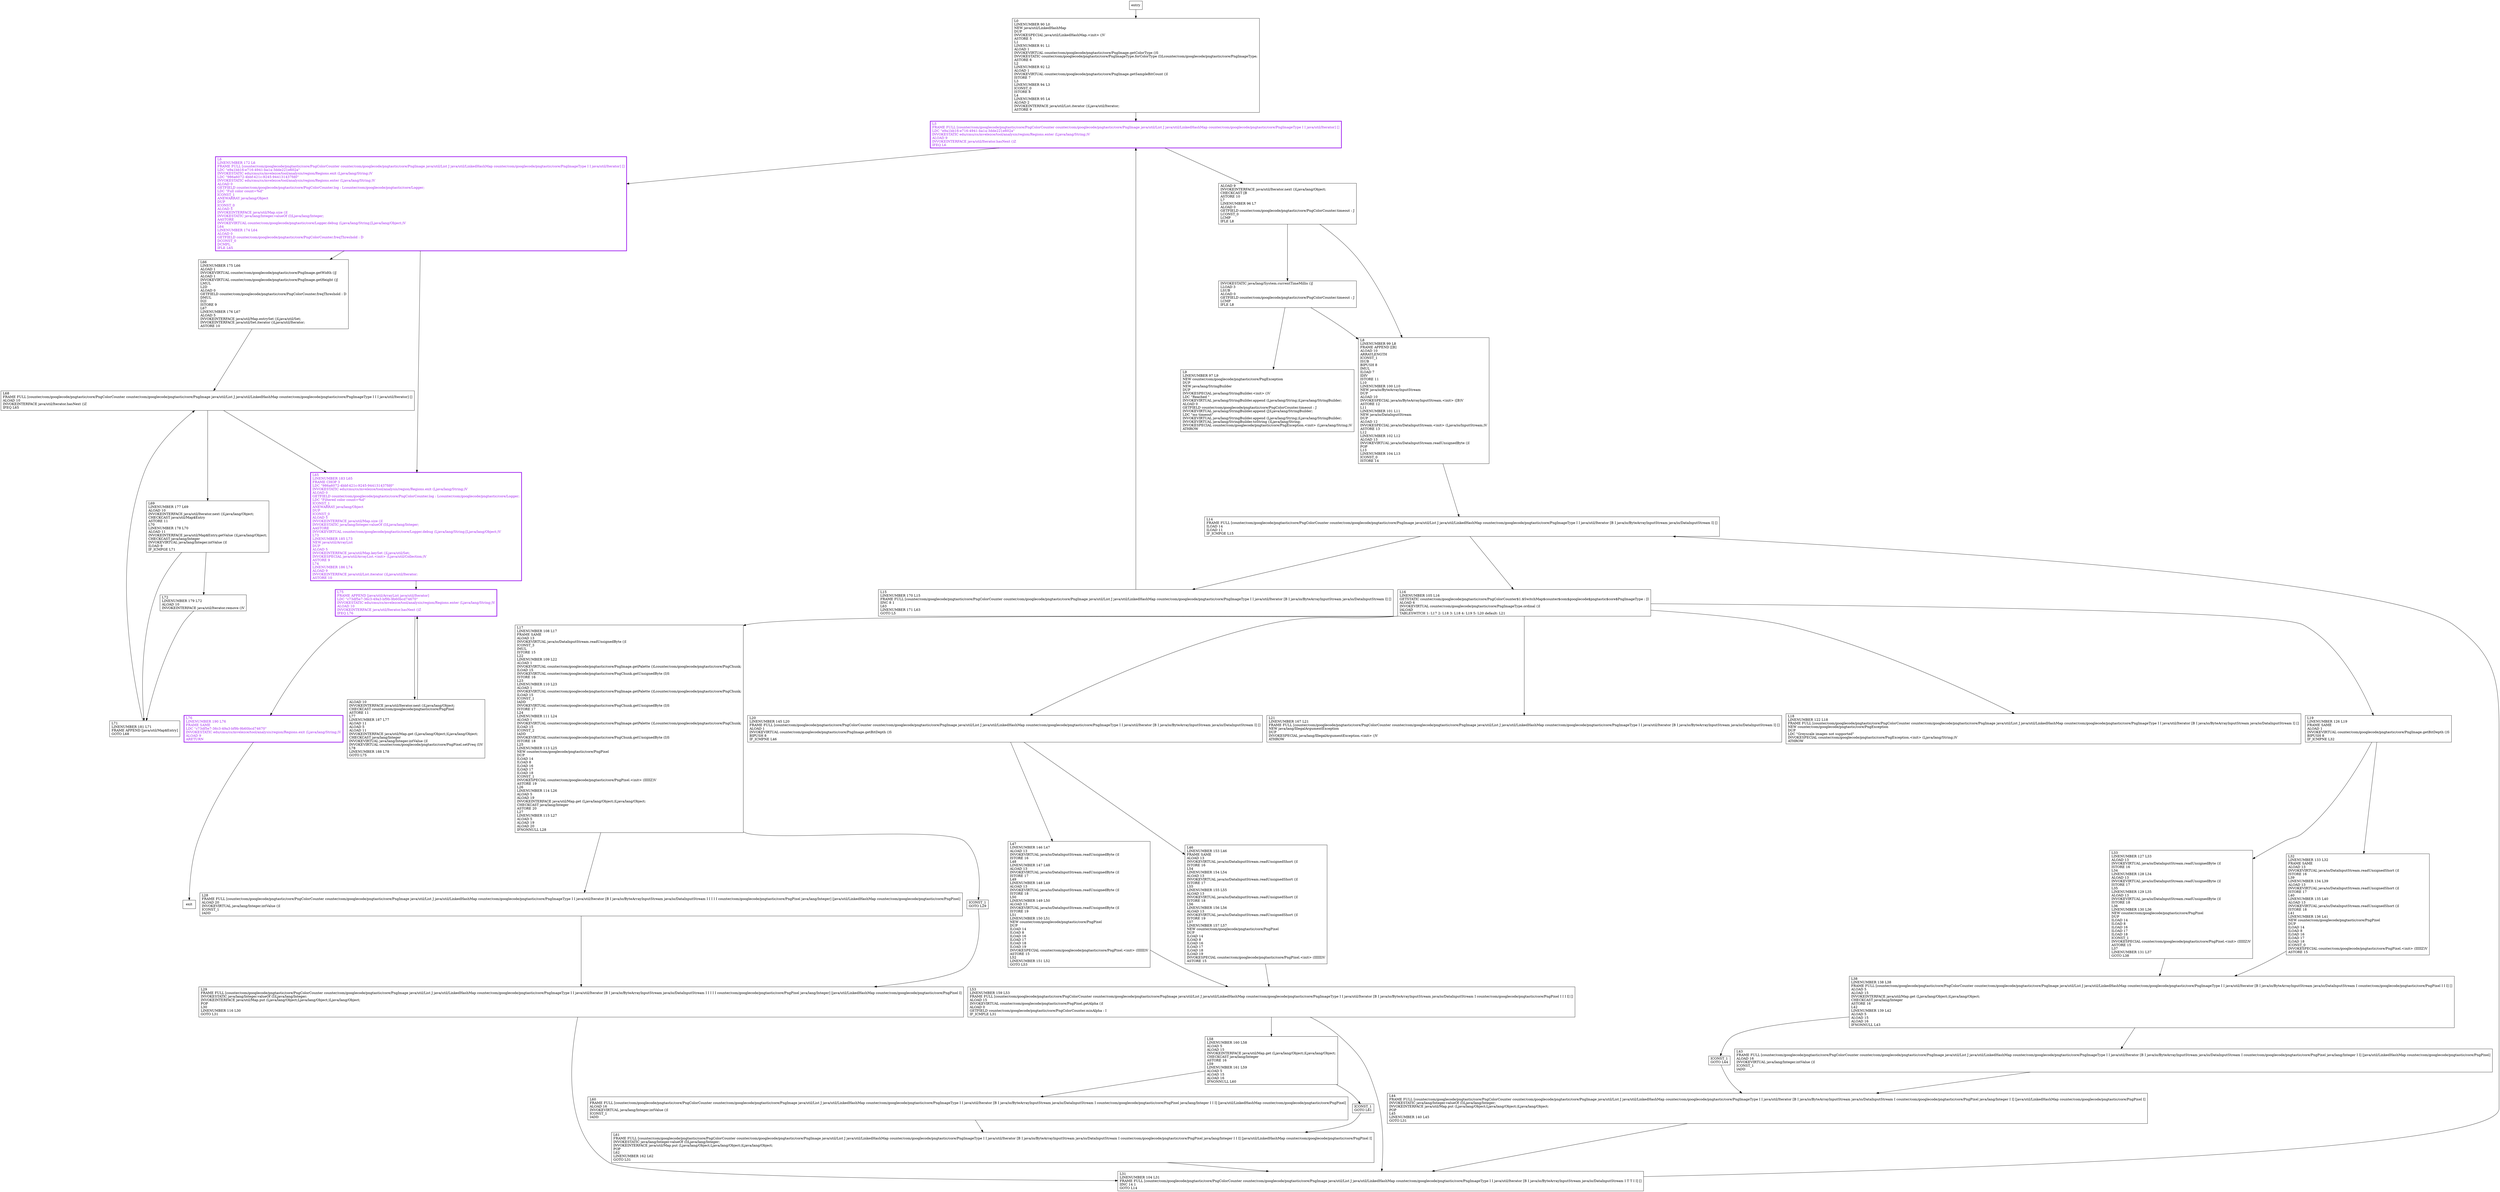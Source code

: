 digraph getColors {
node [shape=record];
1795960102 [label="L6\lLINENUMBER 172 L6\lFRAME FULL [counter/com/googlecode/pngtastic/core/PngColorCounter counter/com/googlecode/pngtastic/core/PngImage java/util/List J java/util/LinkedHashMap counter/com/googlecode/pngtastic/core/PngImageType I I java/util/Iterator] []\lLDC \"e9a1bb16-e716-4941-ba1a-3dde221e602a\"\lINVOKESTATIC edu/cmu/cs/mvelezce/tool/analysis/region/Regions.exit (Ljava/lang/String;)V\lLDC \"986a6072-4bbf-421c-9245-944131437fd0\"\lINVOKESTATIC edu/cmu/cs/mvelezce/tool/analysis/region/Regions.enter (Ljava/lang/String;)V\lALOAD 0\lGETFIELD counter/com/googlecode/pngtastic/core/PngColorCounter.log : Lcounter/com/googlecode/pngtastic/core/Logger;\lLDC \"Full color count=%d\"\lICONST_1\lANEWARRAY java/lang/Object\lDUP\lICONST_0\lALOAD 5\lINVOKEINTERFACE java/util/Map.size ()I\lINVOKESTATIC java/lang/Integer.valueOf (I)Ljava/lang/Integer;\lAASTORE\lINVOKEVIRTUAL counter/com/googlecode/pngtastic/core/Logger.debug (Ljava/lang/String;[Ljava/lang/Object;)V\lL64\lLINENUMBER 174 L64\lALOAD 0\lGETFIELD counter/com/googlecode/pngtastic/core/PngColorCounter.freqThreshold : D\lDCONST_0\lDCMPL\lIFLE L65\l"];
1669712678 [label="L21\lLINENUMBER 167 L21\lFRAME FULL [counter/com/googlecode/pngtastic/core/PngColorCounter counter/com/googlecode/pngtastic/core/PngImage java/util/List J java/util/LinkedHashMap counter/com/googlecode/pngtastic/core/PngImageType I I java/util/Iterator [B I java/io/ByteArrayInputStream java/io/DataInputStream I] []\lNEW java/lang/IllegalArgumentException\lDUP\lINVOKESPECIAL java/lang/IllegalArgumentException.\<init\> ()V\lATHROW\l"];
366590980 [label="ICONST_1\lGOTO L29\l"];
513700442 [label="L28\lFRAME FULL [counter/com/googlecode/pngtastic/core/PngColorCounter counter/com/googlecode/pngtastic/core/PngImage java/util/List J java/util/LinkedHashMap counter/com/googlecode/pngtastic/core/PngImageType I I java/util/Iterator [B I java/io/ByteArrayInputStream java/io/DataInputStream I I I I I counter/com/googlecode/pngtastic/core/PngPixel java/lang/Integer] [java/util/LinkedHashMap counter/com/googlecode/pngtastic/core/PngPixel]\lALOAD 20\lINVOKEVIRTUAL java/lang/Integer.intValue ()I\lICONST_1\lIADD\l"];
103536485 [label="L46\lLINENUMBER 153 L46\lFRAME SAME\lALOAD 13\lINVOKEVIRTUAL java/io/DataInputStream.readUnsignedShort ()I\lISTORE 16\lL54\lLINENUMBER 154 L54\lALOAD 13\lINVOKEVIRTUAL java/io/DataInputStream.readUnsignedShort ()I\lISTORE 17\lL55\lLINENUMBER 155 L55\lALOAD 13\lINVOKEVIRTUAL java/io/DataInputStream.readUnsignedShort ()I\lISTORE 18\lL56\lLINENUMBER 156 L56\lALOAD 13\lINVOKEVIRTUAL java/io/DataInputStream.readUnsignedShort ()I\lISTORE 19\lL57\lLINENUMBER 157 L57\lNEW counter/com/googlecode/pngtastic/core/PngPixel\lDUP\lILOAD 14\lILOAD 8\lILOAD 16\lILOAD 17\lILOAD 18\lILOAD 19\lINVOKESPECIAL counter/com/googlecode/pngtastic/core/PngPixel.\<init\> (IIIIII)V\lASTORE 15\l"];
93314457 [label="ICONST_1\lGOTO L61\l"];
1195067075 [label="L29\lFRAME FULL [counter/com/googlecode/pngtastic/core/PngColorCounter counter/com/googlecode/pngtastic/core/PngImage java/util/List J java/util/LinkedHashMap counter/com/googlecode/pngtastic/core/PngImageType I I java/util/Iterator [B I java/io/ByteArrayInputStream java/io/DataInputStream I I I I I counter/com/googlecode/pngtastic/core/PngPixel java/lang/Integer] [java/util/LinkedHashMap counter/com/googlecode/pngtastic/core/PngPixel I]\lINVOKESTATIC java/lang/Integer.valueOf (I)Ljava/lang/Integer;\lINVOKEINTERFACE java/util/Map.put (Ljava/lang/Object;Ljava/lang/Object;)Ljava/lang/Object;\lPOP\lL30\lLINENUMBER 116 L30\lGOTO L31\l"];
1783047508 [label="L68\lFRAME FULL [counter/com/googlecode/pngtastic/core/PngColorCounter counter/com/googlecode/pngtastic/core/PngImage java/util/List J java/util/LinkedHashMap counter/com/googlecode/pngtastic/core/PngImageType I I I java/util/Iterator] []\lALOAD 10\lINVOKEINTERFACE java/util/Iterator.hasNext ()Z\lIFEQ L65\l"];
683962652 [label="L18\lLINENUMBER 122 L18\lFRAME FULL [counter/com/googlecode/pngtastic/core/PngColorCounter counter/com/googlecode/pngtastic/core/PngImage java/util/List J java/util/LinkedHashMap counter/com/googlecode/pngtastic/core/PngImageType I I java/util/Iterator [B I java/io/ByteArrayInputStream java/io/DataInputStream I] []\lNEW counter/com/googlecode/pngtastic/core/PngException\lDUP\lLDC \"Greyscale images not supported\"\lINVOKESPECIAL counter/com/googlecode/pngtastic/core/PngException.\<init\> (Ljava/lang/String;)V\lATHROW\l"];
572191680 [label="L44\lFRAME FULL [counter/com/googlecode/pngtastic/core/PngColorCounter counter/com/googlecode/pngtastic/core/PngImage java/util/List J java/util/LinkedHashMap counter/com/googlecode/pngtastic/core/PngImageType I I java/util/Iterator [B I java/io/ByteArrayInputStream java/io/DataInputStream I counter/com/googlecode/pngtastic/core/PngPixel java/lang/Integer I I] [java/util/LinkedHashMap counter/com/googlecode/pngtastic/core/PngPixel I]\lINVOKESTATIC java/lang/Integer.valueOf (I)Ljava/lang/Integer;\lINVOKEINTERFACE java/util/Map.put (Ljava/lang/Object;Ljava/lang/Object;)Ljava/lang/Object;\lPOP\lL45\lLINENUMBER 140 L45\lGOTO L31\l"];
667346055 [label="L15\lLINENUMBER 170 L15\lFRAME FULL [counter/com/googlecode/pngtastic/core/PngColorCounter counter/com/googlecode/pngtastic/core/PngImage java/util/List J java/util/LinkedHashMap counter/com/googlecode/pngtastic/core/PngImageType I I java/util/Iterator [B I java/io/ByteArrayInputStream java/io/DataInputStream I] []\lIINC 8 1\lL63\lLINENUMBER 171 L63\lGOTO L5\l"];
477289012 [label="L0\lLINENUMBER 90 L0\lNEW java/util/LinkedHashMap\lDUP\lINVOKESPECIAL java/util/LinkedHashMap.\<init\> ()V\lASTORE 5\lL1\lLINENUMBER 91 L1\lALOAD 1\lINVOKEVIRTUAL counter/com/googlecode/pngtastic/core/PngImage.getColorType ()S\lINVOKESTATIC counter/com/googlecode/pngtastic/core/PngImageType.forColorType (I)Lcounter/com/googlecode/pngtastic/core/PngImageType;\lASTORE 6\lL2\lLINENUMBER 92 L2\lALOAD 1\lINVOKEVIRTUAL counter/com/googlecode/pngtastic/core/PngImage.getSampleBitCount ()I\lISTORE 7\lL3\lLINENUMBER 94 L3\lICONST_0\lISTORE 8\lL4\lLINENUMBER 95 L4\lALOAD 2\lINVOKEINTERFACE java/util/List.iterator ()Ljava/util/Iterator;\lASTORE 9\l"];
1678854096 [label="L8\lLINENUMBER 99 L8\lFRAME APPEND [[B]\lALOAD 10\lARRAYLENGTH\lICONST_1\lISUB\lBIPUSH 8\lIMUL\lILOAD 7\lIDIV\lISTORE 11\lL10\lLINENUMBER 100 L10\lNEW java/io/ByteArrayInputStream\lDUP\lALOAD 10\lINVOKESPECIAL java/io/ByteArrayInputStream.\<init\> ([B)V\lASTORE 12\lL11\lLINENUMBER 101 L11\lNEW java/io/DataInputStream\lDUP\lALOAD 12\lINVOKESPECIAL java/io/DataInputStream.\<init\> (Ljava/io/InputStream;)V\lASTORE 13\lL12\lLINENUMBER 102 L12\lALOAD 13\lINVOKEVIRTUAL java/io/DataInputStream.readUnsignedByte ()I\lPOP\lL13\lLINENUMBER 104 L13\lICONST_0\lISTORE 14\l"];
1889248251 [label="L71\lLINENUMBER 181 L71\lFRAME APPEND [java/util/Map$Entry]\lGOTO L68\l"];
2146608740 [label="L76\lLINENUMBER 190 L76\lFRAME SAME\lLDC \"c73df5e7-36c3-49a3-bf9b-9b60bcd74670\"\lINVOKESTATIC edu/cmu/cs/mvelezce/tool/analysis/region/Regions.exit (Ljava/lang/String;)V\lALOAD 9\lARETURN\l"];
1849201180 [label="INVOKESTATIC java/lang/System.currentTimeMillis ()J\lLLOAD 3\lLSUB\lALOAD 0\lGETFIELD counter/com/googlecode/pngtastic/core/PngColorCounter.timeout : J\lLCMP\lIFLE L8\l"];
1691875296 [label="L9\lLINENUMBER 97 L9\lNEW counter/com/googlecode/pngtastic/core/PngException\lDUP\lNEW java/lang/StringBuilder\lDUP\lINVOKESPECIAL java/lang/StringBuilder.\<init\> ()V\lLDC \"Reached \"\lINVOKEVIRTUAL java/lang/StringBuilder.append (Ljava/lang/String;)Ljava/lang/StringBuilder;\lALOAD 0\lGETFIELD counter/com/googlecode/pngtastic/core/PngColorCounter.timeout : J\lINVOKEVIRTUAL java/lang/StringBuilder.append (J)Ljava/lang/StringBuilder;\lLDC \"ms timeout\"\lINVOKEVIRTUAL java/lang/StringBuilder.append (Ljava/lang/String;)Ljava/lang/StringBuilder;\lINVOKEVIRTUAL java/lang/StringBuilder.toString ()Ljava/lang/String;\lINVOKESPECIAL counter/com/googlecode/pngtastic/core/PngException.\<init\> (Ljava/lang/String;)V\lATHROW\l"];
1796371666 [label="L61\lFRAME FULL [counter/com/googlecode/pngtastic/core/PngColorCounter counter/com/googlecode/pngtastic/core/PngImage java/util/List J java/util/LinkedHashMap counter/com/googlecode/pngtastic/core/PngImageType I I java/util/Iterator [B I java/io/ByteArrayInputStream java/io/DataInputStream I counter/com/googlecode/pngtastic/core/PngPixel java/lang/Integer I I I] [java/util/LinkedHashMap counter/com/googlecode/pngtastic/core/PngPixel I]\lINVOKESTATIC java/lang/Integer.valueOf (I)Ljava/lang/Integer;\lINVOKEINTERFACE java/util/Map.put (Ljava/lang/Object;Ljava/lang/Object;)Ljava/lang/Object;\lPOP\lL62\lLINENUMBER 162 L62\lGOTO L31\l"];
1007309018 [label="L32\lLINENUMBER 133 L32\lFRAME SAME\lALOAD 13\lINVOKEVIRTUAL java/io/DataInputStream.readUnsignedShort ()I\lISTORE 16\lL39\lLINENUMBER 134 L39\lALOAD 13\lINVOKEVIRTUAL java/io/DataInputStream.readUnsignedShort ()I\lISTORE 17\lL40\lLINENUMBER 135 L40\lALOAD 13\lINVOKEVIRTUAL java/io/DataInputStream.readUnsignedShort ()I\lISTORE 18\lL41\lLINENUMBER 136 L41\lNEW counter/com/googlecode/pngtastic/core/PngPixel\lDUP\lILOAD 14\lILOAD 8\lILOAD 16\lILOAD 17\lILOAD 18\lICONST_0\lINVOKESPECIAL counter/com/googlecode/pngtastic/core/PngPixel.\<init\> (IIIIIZ)V\lASTORE 15\l"];
1935972447 [label="L66\lLINENUMBER 175 L66\lALOAD 1\lINVOKEVIRTUAL counter/com/googlecode/pngtastic/core/PngImage.getWidth ()J\lALOAD 1\lINVOKEVIRTUAL counter/com/googlecode/pngtastic/core/PngImage.getHeight ()J\lLMUL\lL2D\lALOAD 0\lGETFIELD counter/com/googlecode/pngtastic/core/PngColorCounter.freqThreshold : D\lDMUL\lD2I\lISTORE 9\lL67\lLINENUMBER 176 L67\lALOAD 5\lINVOKEINTERFACE java/util/Map.entrySet ()Ljava/util/Set;\lINVOKEINTERFACE java/util/Set.iterator ()Ljava/util/Iterator;\lASTORE 10\l"];
2008966511 [label="L43\lFRAME FULL [counter/com/googlecode/pngtastic/core/PngColorCounter counter/com/googlecode/pngtastic/core/PngImage java/util/List J java/util/LinkedHashMap counter/com/googlecode/pngtastic/core/PngImageType I I java/util/Iterator [B I java/io/ByteArrayInputStream java/io/DataInputStream I counter/com/googlecode/pngtastic/core/PngPixel java/lang/Integer I I] [java/util/LinkedHashMap counter/com/googlecode/pngtastic/core/PngPixel]\lALOAD 16\lINVOKEVIRTUAL java/lang/Integer.intValue ()I\lICONST_1\lIADD\l"];
1366025231 [label="L31\lLINENUMBER 104 L31\lFRAME FULL [counter/com/googlecode/pngtastic/core/PngColorCounter counter/com/googlecode/pngtastic/core/PngImage java/util/List J java/util/LinkedHashMap counter/com/googlecode/pngtastic/core/PngImageType I I java/util/Iterator [B I java/io/ByteArrayInputStream java/io/DataInputStream I T T I I] []\lIINC 14 1\lGOTO L14\l"];
1684792003 [label="L33\lLINENUMBER 127 L33\lALOAD 13\lINVOKEVIRTUAL java/io/DataInputStream.readUnsignedByte ()I\lISTORE 16\lL34\lLINENUMBER 128 L34\lALOAD 13\lINVOKEVIRTUAL java/io/DataInputStream.readUnsignedByte ()I\lISTORE 17\lL35\lLINENUMBER 129 L35\lALOAD 13\lINVOKEVIRTUAL java/io/DataInputStream.readUnsignedByte ()I\lISTORE 18\lL36\lLINENUMBER 130 L36\lNEW counter/com/googlecode/pngtastic/core/PngPixel\lDUP\lILOAD 14\lILOAD 8\lILOAD 16\lILOAD 17\lILOAD 18\lICONST_1\lINVOKESPECIAL counter/com/googlecode/pngtastic/core/PngPixel.\<init\> (IIIIIZ)V\lASTORE 15\lL37\lLINENUMBER 131 L37\lGOTO L38\l"];
2023938592 [label="L53\lLINENUMBER 159 L53\lFRAME FULL [counter/com/googlecode/pngtastic/core/PngColorCounter counter/com/googlecode/pngtastic/core/PngImage java/util/List J java/util/LinkedHashMap counter/com/googlecode/pngtastic/core/PngImageType I I java/util/Iterator [B I java/io/ByteArrayInputStream java/io/DataInputStream I counter/com/googlecode/pngtastic/core/PngPixel I I I I] []\lALOAD 15\lINVOKEVIRTUAL counter/com/googlecode/pngtastic/core/PngPixel.getAlpha ()I\lALOAD 0\lGETFIELD counter/com/googlecode/pngtastic/core/PngColorCounter.minAlpha : I\lIF_ICMPLE L31\l"];
231977479 [label="L58\lLINENUMBER 160 L58\lALOAD 5\lALOAD 15\lINVOKEINTERFACE java/util/Map.get (Ljava/lang/Object;)Ljava/lang/Object;\lCHECKCAST java/lang/Integer\lASTORE 16\lL59\lLINENUMBER 161 L59\lALOAD 5\lALOAD 15\lALOAD 16\lIFNONNULL L60\l"];
1500608548 [label="L19\lLINENUMBER 126 L19\lFRAME SAME\lALOAD 1\lINVOKEVIRTUAL counter/com/googlecode/pngtastic/core/PngImage.getBitDepth ()S\lBIPUSH 8\lIF_ICMPNE L32\l"];
433874882 [label="ICONST_1\lGOTO L44\l"];
1381713434 [label="ALOAD 10\lINVOKEINTERFACE java/util/Iterator.next ()Ljava/lang/Object;\lCHECKCAST counter/com/googlecode/pngtastic/core/PngPixel\lASTORE 11\lL77\lLINENUMBER 187 L77\lALOAD 11\lALOAD 5\lALOAD 11\lINVOKEINTERFACE java/util/Map.get (Ljava/lang/Object;)Ljava/lang/Object;\lCHECKCAST java/lang/Integer\lINVOKEVIRTUAL java/lang/Integer.intValue ()I\lINVOKEVIRTUAL counter/com/googlecode/pngtastic/core/PngPixel.setFreq (I)V\lL78\lLINENUMBER 188 L78\lGOTO L75\l"];
37380050 [label="L47\lLINENUMBER 146 L47\lALOAD 13\lINVOKEVIRTUAL java/io/DataInputStream.readUnsignedByte ()I\lISTORE 16\lL48\lLINENUMBER 147 L48\lALOAD 13\lINVOKEVIRTUAL java/io/DataInputStream.readUnsignedByte ()I\lISTORE 17\lL49\lLINENUMBER 148 L49\lALOAD 13\lINVOKEVIRTUAL java/io/DataInputStream.readUnsignedByte ()I\lISTORE 18\lL50\lLINENUMBER 149 L50\lALOAD 13\lINVOKEVIRTUAL java/io/DataInputStream.readUnsignedByte ()I\lISTORE 19\lL51\lLINENUMBER 150 L51\lNEW counter/com/googlecode/pngtastic/core/PngPixel\lDUP\lILOAD 14\lILOAD 8\lILOAD 16\lILOAD 17\lILOAD 18\lILOAD 19\lINVOKESPECIAL counter/com/googlecode/pngtastic/core/PngPixel.\<init\> (IIIIII)V\lASTORE 15\lL52\lLINENUMBER 151 L52\lGOTO L53\l"];
943081537 [label="L17\lLINENUMBER 108 L17\lFRAME SAME\lALOAD 13\lINVOKEVIRTUAL java/io/DataInputStream.readUnsignedByte ()I\lICONST_3\lIMUL\lISTORE 15\lL22\lLINENUMBER 109 L22\lALOAD 1\lINVOKEVIRTUAL counter/com/googlecode/pngtastic/core/PngImage.getPalette ()Lcounter/com/googlecode/pngtastic/core/PngChunk;\lILOAD 15\lINVOKEVIRTUAL counter/com/googlecode/pngtastic/core/PngChunk.getUnsignedByte (I)S\lISTORE 16\lL23\lLINENUMBER 110 L23\lALOAD 1\lINVOKEVIRTUAL counter/com/googlecode/pngtastic/core/PngImage.getPalette ()Lcounter/com/googlecode/pngtastic/core/PngChunk;\lILOAD 15\lICONST_1\lIADD\lINVOKEVIRTUAL counter/com/googlecode/pngtastic/core/PngChunk.getUnsignedByte (I)S\lISTORE 17\lL24\lLINENUMBER 111 L24\lALOAD 1\lINVOKEVIRTUAL counter/com/googlecode/pngtastic/core/PngImage.getPalette ()Lcounter/com/googlecode/pngtastic/core/PngChunk;\lILOAD 15\lICONST_2\lIADD\lINVOKEVIRTUAL counter/com/googlecode/pngtastic/core/PngChunk.getUnsignedByte (I)S\lISTORE 18\lL25\lLINENUMBER 113 L25\lNEW counter/com/googlecode/pngtastic/core/PngPixel\lDUP\lILOAD 14\lILOAD 8\lILOAD 16\lILOAD 17\lILOAD 18\lICONST_1\lINVOKESPECIAL counter/com/googlecode/pngtastic/core/PngPixel.\<init\> (IIIIIZ)V\lASTORE 19\lL26\lLINENUMBER 114 L26\lALOAD 5\lALOAD 19\lINVOKEINTERFACE java/util/Map.get (Ljava/lang/Object;)Ljava/lang/Object;\lCHECKCAST java/lang/Integer\lASTORE 20\lL27\lLINENUMBER 115 L27\lALOAD 5\lALOAD 19\lALOAD 20\lIFNONNULL L28\l"];
1027007693 [label="L72\lLINENUMBER 179 L72\lALOAD 10\lINVOKEINTERFACE java/util/Iterator.remove ()V\l"];
1890627974 [label="L5\lFRAME FULL [counter/com/googlecode/pngtastic/core/PngColorCounter counter/com/googlecode/pngtastic/core/PngImage java/util/List J java/util/LinkedHashMap counter/com/googlecode/pngtastic/core/PngImageType I I java/util/Iterator] []\lLDC \"e9a1bb16-e716-4941-ba1a-3dde221e602a\"\lINVOKESTATIC edu/cmu/cs/mvelezce/tool/analysis/region/Regions.enter (Ljava/lang/String;)V\lALOAD 9\lINVOKEINTERFACE java/util/Iterator.hasNext ()Z\lIFEQ L6\l"];
1027591600 [label="ALOAD 9\lINVOKEINTERFACE java/util/Iterator.next ()Ljava/lang/Object;\lCHECKCAST [B\lASTORE 10\lL7\lLINENUMBER 96 L7\lALOAD 0\lGETFIELD counter/com/googlecode/pngtastic/core/PngColorCounter.timeout : J\lLCONST_0\lLCMP\lIFLE L8\l"];
1225197672 [label="L16\lLINENUMBER 105 L16\lGETSTATIC counter/com/googlecode/pngtastic/core/PngColorCounter$1.$SwitchMap$counter$com$googlecode$pngtastic$core$PngImageType : [I\lALOAD 6\lINVOKEVIRTUAL counter/com/googlecode/pngtastic/core/PngImageType.ordinal ()I\lIALOAD\lTABLESWITCH
      1: L17
      2: L18
      3: L18
      4: L19
      5: L20
      default: L21\l"];
1489092624 [label="L75\lFRAME APPEND [java/util/ArrayList java/util/Iterator]\lLDC \"c73df5e7-36c3-49a3-bf9b-9b60bcd74670\"\lINVOKESTATIC edu/cmu/cs/mvelezce/tool/analysis/region/Regions.enter (Ljava/lang/String;)V\lALOAD 10\lINVOKEINTERFACE java/util/Iterator.hasNext ()Z\lIFEQ L76\l"];
341853399 [label="L20\lLINENUMBER 145 L20\lFRAME FULL [counter/com/googlecode/pngtastic/core/PngColorCounter counter/com/googlecode/pngtastic/core/PngImage java/util/List J java/util/LinkedHashMap counter/com/googlecode/pngtastic/core/PngImageType I I java/util/Iterator [B I java/io/ByteArrayInputStream java/io/DataInputStream I] []\lALOAD 1\lINVOKEVIRTUAL counter/com/googlecode/pngtastic/core/PngImage.getBitDepth ()S\lBIPUSH 8\lIF_ICMPNE L46\l"];
195615004 [label="L65\lLINENUMBER 183 L65\lFRAME CHOP 3\lLDC \"986a6072-4bbf-421c-9245-944131437fd0\"\lINVOKESTATIC edu/cmu/cs/mvelezce/tool/analysis/region/Regions.exit (Ljava/lang/String;)V\lALOAD 0\lGETFIELD counter/com/googlecode/pngtastic/core/PngColorCounter.log : Lcounter/com/googlecode/pngtastic/core/Logger;\lLDC \"Filtered color count=%d\"\lICONST_1\lANEWARRAY java/lang/Object\lDUP\lICONST_0\lALOAD 5\lINVOKEINTERFACE java/util/Map.size ()I\lINVOKESTATIC java/lang/Integer.valueOf (I)Ljava/lang/Integer;\lAASTORE\lINVOKEVIRTUAL counter/com/googlecode/pngtastic/core/Logger.debug (Ljava/lang/String;[Ljava/lang/Object;)V\lL73\lLINENUMBER 185 L73\lNEW java/util/ArrayList\lDUP\lALOAD 5\lINVOKEINTERFACE java/util/Map.keySet ()Ljava/util/Set;\lINVOKESPECIAL java/util/ArrayList.\<init\> (Ljava/util/Collection;)V\lASTORE 9\lL74\lLINENUMBER 186 L74\lALOAD 9\lINVOKEINTERFACE java/util/List.iterator ()Ljava/util/Iterator;\lASTORE 10\l"];
97652294 [label="L69\lLINENUMBER 177 L69\lALOAD 10\lINVOKEINTERFACE java/util/Iterator.next ()Ljava/lang/Object;\lCHECKCAST java/util/Map$Entry\lASTORE 11\lL70\lLINENUMBER 178 L70\lALOAD 11\lINVOKEINTERFACE java/util/Map$Entry.getValue ()Ljava/lang/Object;\lCHECKCAST java/lang/Integer\lINVOKEVIRTUAL java/lang/Integer.intValue ()I\lILOAD 9\lIF_ICMPGE L71\l"];
2038148563 [label="L38\lLINENUMBER 138 L38\lFRAME FULL [counter/com/googlecode/pngtastic/core/PngColorCounter counter/com/googlecode/pngtastic/core/PngImage java/util/List J java/util/LinkedHashMap counter/com/googlecode/pngtastic/core/PngImageType I I java/util/Iterator [B I java/io/ByteArrayInputStream java/io/DataInputStream I counter/com/googlecode/pngtastic/core/PngPixel I I I] []\lALOAD 5\lALOAD 15\lINVOKEINTERFACE java/util/Map.get (Ljava/lang/Object;)Ljava/lang/Object;\lCHECKCAST java/lang/Integer\lASTORE 16\lL42\lLINENUMBER 139 L42\lALOAD 5\lALOAD 15\lALOAD 16\lIFNONNULL L43\l"];
1427889191 [label="L60\lFRAME FULL [counter/com/googlecode/pngtastic/core/PngColorCounter counter/com/googlecode/pngtastic/core/PngImage java/util/List J java/util/LinkedHashMap counter/com/googlecode/pngtastic/core/PngImageType I I java/util/Iterator [B I java/io/ByteArrayInputStream java/io/DataInputStream I counter/com/googlecode/pngtastic/core/PngPixel java/lang/Integer I I I] [java/util/LinkedHashMap counter/com/googlecode/pngtastic/core/PngPixel]\lALOAD 16\lINVOKEVIRTUAL java/lang/Integer.intValue ()I\lICONST_1\lIADD\l"];
2076287037 [label="L14\lFRAME FULL [counter/com/googlecode/pngtastic/core/PngColorCounter counter/com/googlecode/pngtastic/core/PngImage java/util/List J java/util/LinkedHashMap counter/com/googlecode/pngtastic/core/PngImageType I I java/util/Iterator [B I java/io/ByteArrayInputStream java/io/DataInputStream I] []\lILOAD 14\lILOAD 11\lIF_ICMPGE L15\l"];
entry;
exit;
1795960102 -> 195615004;
1795960102 -> 1935972447;
366590980 -> 1195067075;
513700442 -> 1195067075;
103536485 -> 2023938592;
93314457 -> 1796371666;
1195067075 -> 1366025231;
1783047508 -> 195615004;
1783047508 -> 97652294;
572191680 -> 1366025231;
667346055 -> 1890627974;
477289012 -> 1890627974;
1678854096 -> 2076287037;
1889248251 -> 1783047508;
2146608740 -> exit;
1849201180 -> 1678854096;
1849201180 -> 1691875296;
1796371666 -> 1366025231;
1007309018 -> 2038148563;
1935972447 -> 1783047508;
2008966511 -> 572191680;
1366025231 -> 2076287037;
1684792003 -> 2038148563;
2023938592 -> 1366025231;
2023938592 -> 231977479;
231977479 -> 93314457;
231977479 -> 1427889191;
1500608548 -> 1007309018;
1500608548 -> 1684792003;
433874882 -> 572191680;
1381713434 -> 1489092624;
37380050 -> 2023938592;
943081537 -> 366590980;
943081537 -> 513700442;
1027007693 -> 1889248251;
1890627974 -> 1795960102;
1890627974 -> 1027591600;
1027591600 -> 1678854096;
1027591600 -> 1849201180;
1225197672 -> 1669712678;
1225197672 -> 943081537;
1225197672 -> 683962652;
1225197672 -> 1500608548;
1225197672 -> 341853399;
1489092624 -> 2146608740;
1489092624 -> 1381713434;
341853399 -> 37380050;
341853399 -> 103536485;
195615004 -> 1489092624;
entry -> 477289012;
97652294 -> 1889248251;
97652294 -> 1027007693;
2038148563 -> 2008966511;
2038148563 -> 433874882;
1427889191 -> 1796371666;
2076287037 -> 667346055;
2076287037 -> 1225197672;
195615004[fontcolor="purple", penwidth=3, color="purple"];
1795960102[fontcolor="purple", penwidth=3, color="purple"];
2146608740[fontcolor="purple", penwidth=3, color="purple"];
1890627974[fontcolor="purple", penwidth=3, color="purple"];
1489092624[fontcolor="purple", penwidth=3, color="purple"];
}
